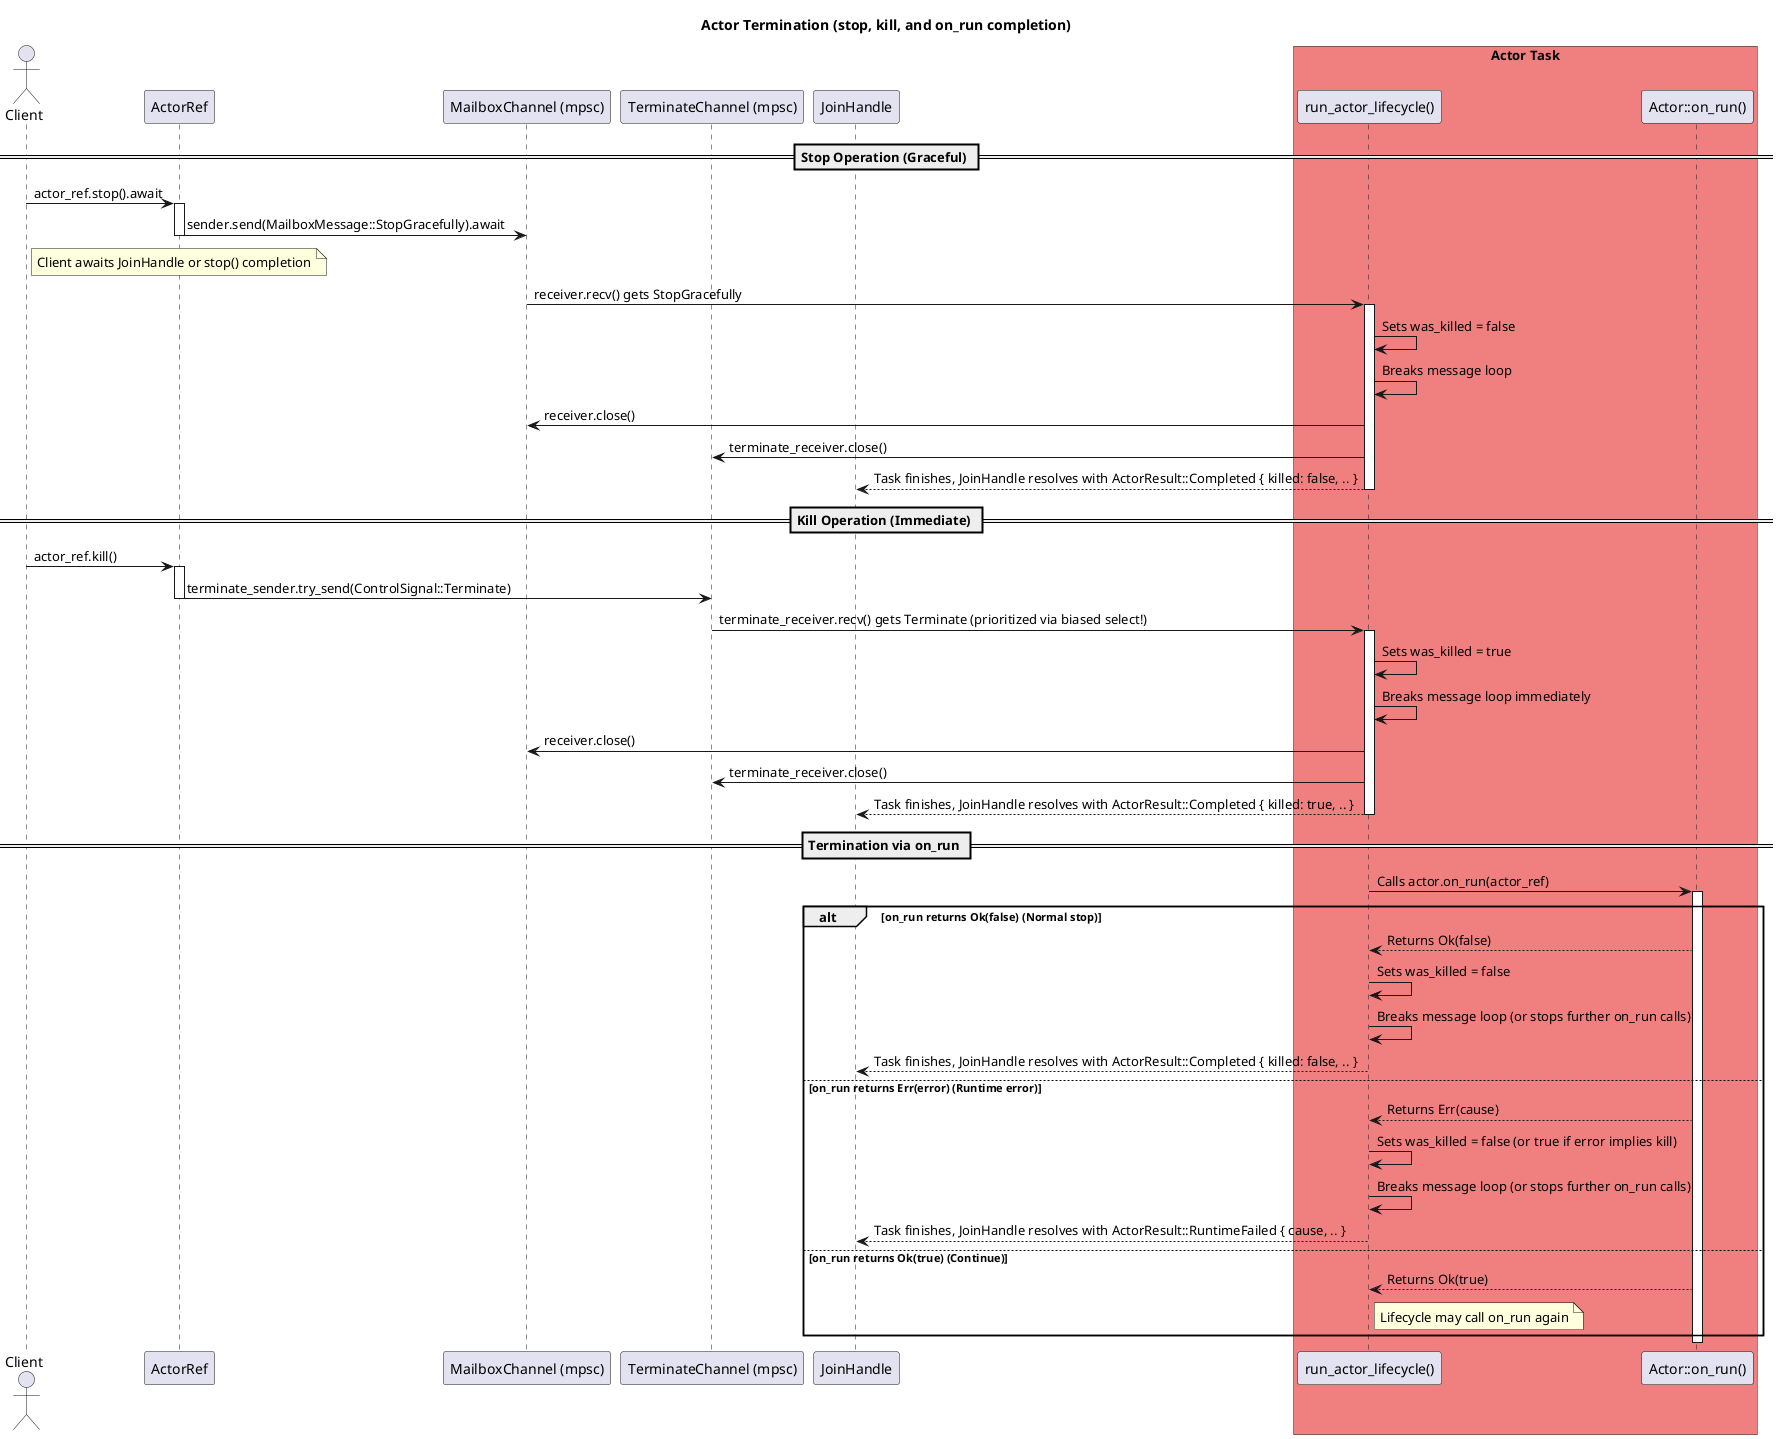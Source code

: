 @startuml Actor Termination
title Actor Termination (stop, kill, and on_run completion)

actor Client
participant "ActorRef" as ActorRef_obj
participant "MailboxChannel (mpsc)" as MailboxChannel
participant "TerminateChannel (mpsc)" as TerminateChannel
participant "run_actor_lifecycle()" as Lifecycle
participant "Actor::on_run()" as on_run_method
participant "JoinHandle" as JoinHandle_obj

box "Actor Task" #LightCoral
    participant Lifecycle
    participant on_run_method
end box

== Stop Operation (Graceful) ==
Client -> ActorRef_obj: actor_ref.stop().await
activate ActorRef_obj
ActorRef_obj -> MailboxChannel: sender.send(MailboxMessage::StopGracefully).await
deactivate ActorRef_obj
note right of Client: Client awaits JoinHandle or stop() completion

MailboxChannel -> Lifecycle: receiver.recv() gets StopGracefully
activate Lifecycle
Lifecycle -> Lifecycle: Sets was_killed = false
Lifecycle -> Lifecycle: Breaks message loop
Lifecycle -> MailboxChannel: receiver.close()
Lifecycle -> TerminateChannel: terminate_receiver.close()
Lifecycle --> JoinHandle_obj: Task finishes, JoinHandle resolves with ActorResult::Completed { killed: false, .. }
deactivate Lifecycle

== Kill Operation (Immediate) ==
Client -> ActorRef_obj: actor_ref.kill()
activate ActorRef_obj
ActorRef_obj -> TerminateChannel: terminate_sender.try_send(ControlSignal::Terminate)
deactivate ActorRef_obj

TerminateChannel -> Lifecycle: terminate_receiver.recv() gets Terminate (prioritized via biased select!)
activate Lifecycle
Lifecycle -> Lifecycle: Sets was_killed = true
Lifecycle -> Lifecycle: Breaks message loop immediately
Lifecycle -> MailboxChannel: receiver.close()
Lifecycle -> TerminateChannel: terminate_receiver.close()
Lifecycle --> JoinHandle_obj: Task finishes, JoinHandle resolves with ActorResult::Completed { killed: true, .. }
deactivate Lifecycle

== Termination via on_run ==
Lifecycle -> on_run_method: Calls actor.on_run(actor_ref)
activate on_run_method
alt on_run returns Ok(false) (Normal stop)
    on_run_method --> Lifecycle: Returns Ok(false)
    Lifecycle -> Lifecycle: Sets was_killed = false
    Lifecycle -> Lifecycle: Breaks message loop (or stops further on_run calls)
    Lifecycle --> JoinHandle_obj: Task finishes, JoinHandle resolves with ActorResult::Completed { killed: false, .. }
else on_run returns Err(error) (Runtime error)
    on_run_method --> Lifecycle: Returns Err(cause)
    Lifecycle -> Lifecycle: Sets was_killed = false (or true if error implies kill)
    Lifecycle -> Lifecycle: Breaks message loop (or stops further on_run calls)
    Lifecycle --> JoinHandle_obj: Task finishes, JoinHandle resolves with ActorResult::RuntimeFailed { cause, .. }
else on_run returns Ok(true) (Continue)
    on_run_method --> Lifecycle: Returns Ok(true)
    note right of Lifecycle: Lifecycle may call on_run again
end
deactivate on_run_method
deactivate Lifecycle

@enduml